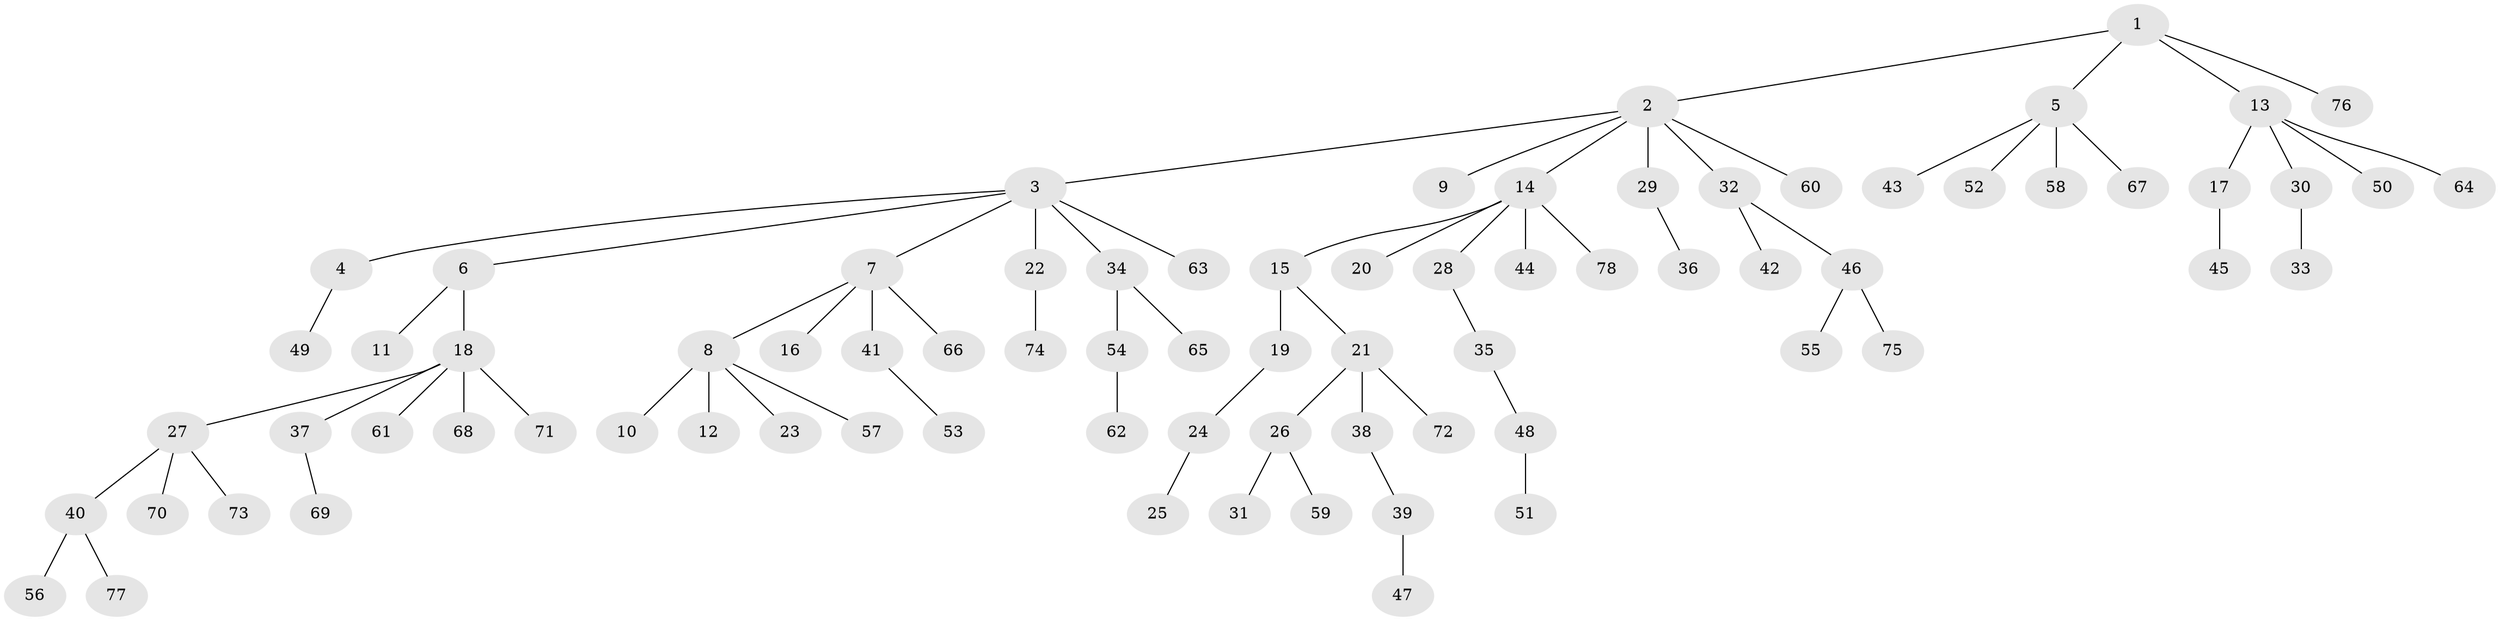 // Generated by graph-tools (version 1.1) at 2025/37/03/09/25 02:37:01]
// undirected, 78 vertices, 77 edges
graph export_dot {
graph [start="1"]
  node [color=gray90,style=filled];
  1;
  2;
  3;
  4;
  5;
  6;
  7;
  8;
  9;
  10;
  11;
  12;
  13;
  14;
  15;
  16;
  17;
  18;
  19;
  20;
  21;
  22;
  23;
  24;
  25;
  26;
  27;
  28;
  29;
  30;
  31;
  32;
  33;
  34;
  35;
  36;
  37;
  38;
  39;
  40;
  41;
  42;
  43;
  44;
  45;
  46;
  47;
  48;
  49;
  50;
  51;
  52;
  53;
  54;
  55;
  56;
  57;
  58;
  59;
  60;
  61;
  62;
  63;
  64;
  65;
  66;
  67;
  68;
  69;
  70;
  71;
  72;
  73;
  74;
  75;
  76;
  77;
  78;
  1 -- 2;
  1 -- 5;
  1 -- 13;
  1 -- 76;
  2 -- 3;
  2 -- 9;
  2 -- 14;
  2 -- 29;
  2 -- 32;
  2 -- 60;
  3 -- 4;
  3 -- 6;
  3 -- 7;
  3 -- 22;
  3 -- 34;
  3 -- 63;
  4 -- 49;
  5 -- 43;
  5 -- 52;
  5 -- 58;
  5 -- 67;
  6 -- 11;
  6 -- 18;
  7 -- 8;
  7 -- 16;
  7 -- 41;
  7 -- 66;
  8 -- 10;
  8 -- 12;
  8 -- 23;
  8 -- 57;
  13 -- 17;
  13 -- 30;
  13 -- 50;
  13 -- 64;
  14 -- 15;
  14 -- 20;
  14 -- 28;
  14 -- 44;
  14 -- 78;
  15 -- 19;
  15 -- 21;
  17 -- 45;
  18 -- 27;
  18 -- 37;
  18 -- 61;
  18 -- 68;
  18 -- 71;
  19 -- 24;
  21 -- 26;
  21 -- 38;
  21 -- 72;
  22 -- 74;
  24 -- 25;
  26 -- 31;
  26 -- 59;
  27 -- 40;
  27 -- 70;
  27 -- 73;
  28 -- 35;
  29 -- 36;
  30 -- 33;
  32 -- 42;
  32 -- 46;
  34 -- 54;
  34 -- 65;
  35 -- 48;
  37 -- 69;
  38 -- 39;
  39 -- 47;
  40 -- 56;
  40 -- 77;
  41 -- 53;
  46 -- 55;
  46 -- 75;
  48 -- 51;
  54 -- 62;
}
